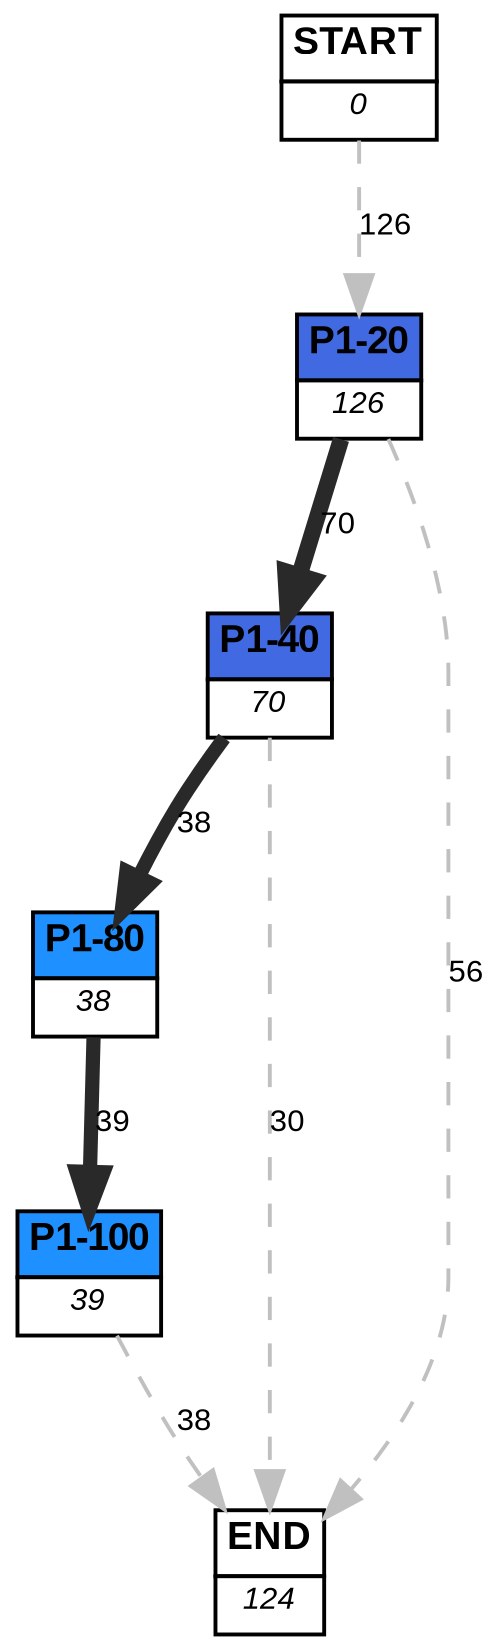 digraph graphname {
	dpi = 150
	size="16,11!";
	margin = 0;
"P1-20" [shape=plain, label=<<table border="0" cellborder="1" cellspacing="0"><tr><td bgcolor="royalblue"><FONT face="Arial" POINT-SIZE="10"><b>P1-20</b></FONT></td></tr><tr><td bgcolor="white"><FONT face="Arial" POINT-SIZE="8"><i>126</i></FONT></td></tr></table>>]
"P1-40" [shape=plain, label=<<table border="0" cellborder="1" cellspacing="0"><tr><td bgcolor="royalblue"><FONT face="Arial" POINT-SIZE="10"><b>P1-40</b></FONT></td></tr><tr><td bgcolor="white"><FONT face="Arial" POINT-SIZE="8"><i>70</i></FONT></td></tr></table>>]
"P1-80" [shape=plain, label=<<table border="0" cellborder="1" cellspacing="0"><tr><td bgcolor="dodgerblue"><FONT face="Arial" POINT-SIZE="10"><b>P1-80</b></FONT></td></tr><tr><td bgcolor="white"><FONT face="Arial" POINT-SIZE="8"><i>38</i></FONT></td></tr></table>>]
"P1-100" [shape=plain, label=<<table border="0" cellborder="1" cellspacing="0"><tr><td bgcolor="dodgerblue"><FONT face="Arial" POINT-SIZE="10"><b>P1-100</b></FONT></td></tr><tr><td bgcolor="white"><FONT face="Arial" POINT-SIZE="8"><i>39</i></FONT></td></tr></table>>]
"START" [shape=plain, label=<<table border="0" cellborder="1" cellspacing="0"><tr><td bgcolor="white"><FONT face="Arial" POINT-SIZE="10"><b>START</b></FONT></td></tr><tr><td bgcolor="white"><FONT face="Arial" POINT-SIZE="8"><i>0</i></FONT></td></tr></table>>]
"END" [shape=plain, label=<<table border="0" cellborder="1" cellspacing="0"><tr><td bgcolor="white"><FONT face="Arial" POINT-SIZE="10"><b>END</b></FONT></td></tr><tr><td bgcolor="white"><FONT face="Arial" POINT-SIZE="8"><i>124</i></FONT></td></tr></table>>]
"P1-20" -> "P1-40" [ color=grey16 penwidth = "4.248495242049359"label ="70" labelfloat=false fontname="Arial" fontsize=8]
"P1-20" -> "END" [ style = dashed color=grey label ="56" labelfloat=false fontname="Arial" fontsize=8]
"P1-40" -> "P1-80" [ color=grey16 penwidth = "3.6375861597263857"label ="38" labelfloat=false fontname="Arial" fontsize=8]
"P1-40" -> "END" [ style = dashed color=grey label ="30" labelfloat=false fontname="Arial" fontsize=8]
"P1-80" -> "P1-100" [ color=grey16 penwidth = "3.6635616461296463"label ="39" labelfloat=false fontname="Arial" fontsize=8]
"P1-100" -> "END" [ style = dashed color=grey label ="38" labelfloat=false fontname="Arial" fontsize=8]
"START" -> "P1-20" [ style = dashed color=grey label ="126" labelfloat=false fontname="Arial" fontsize=8]
}
